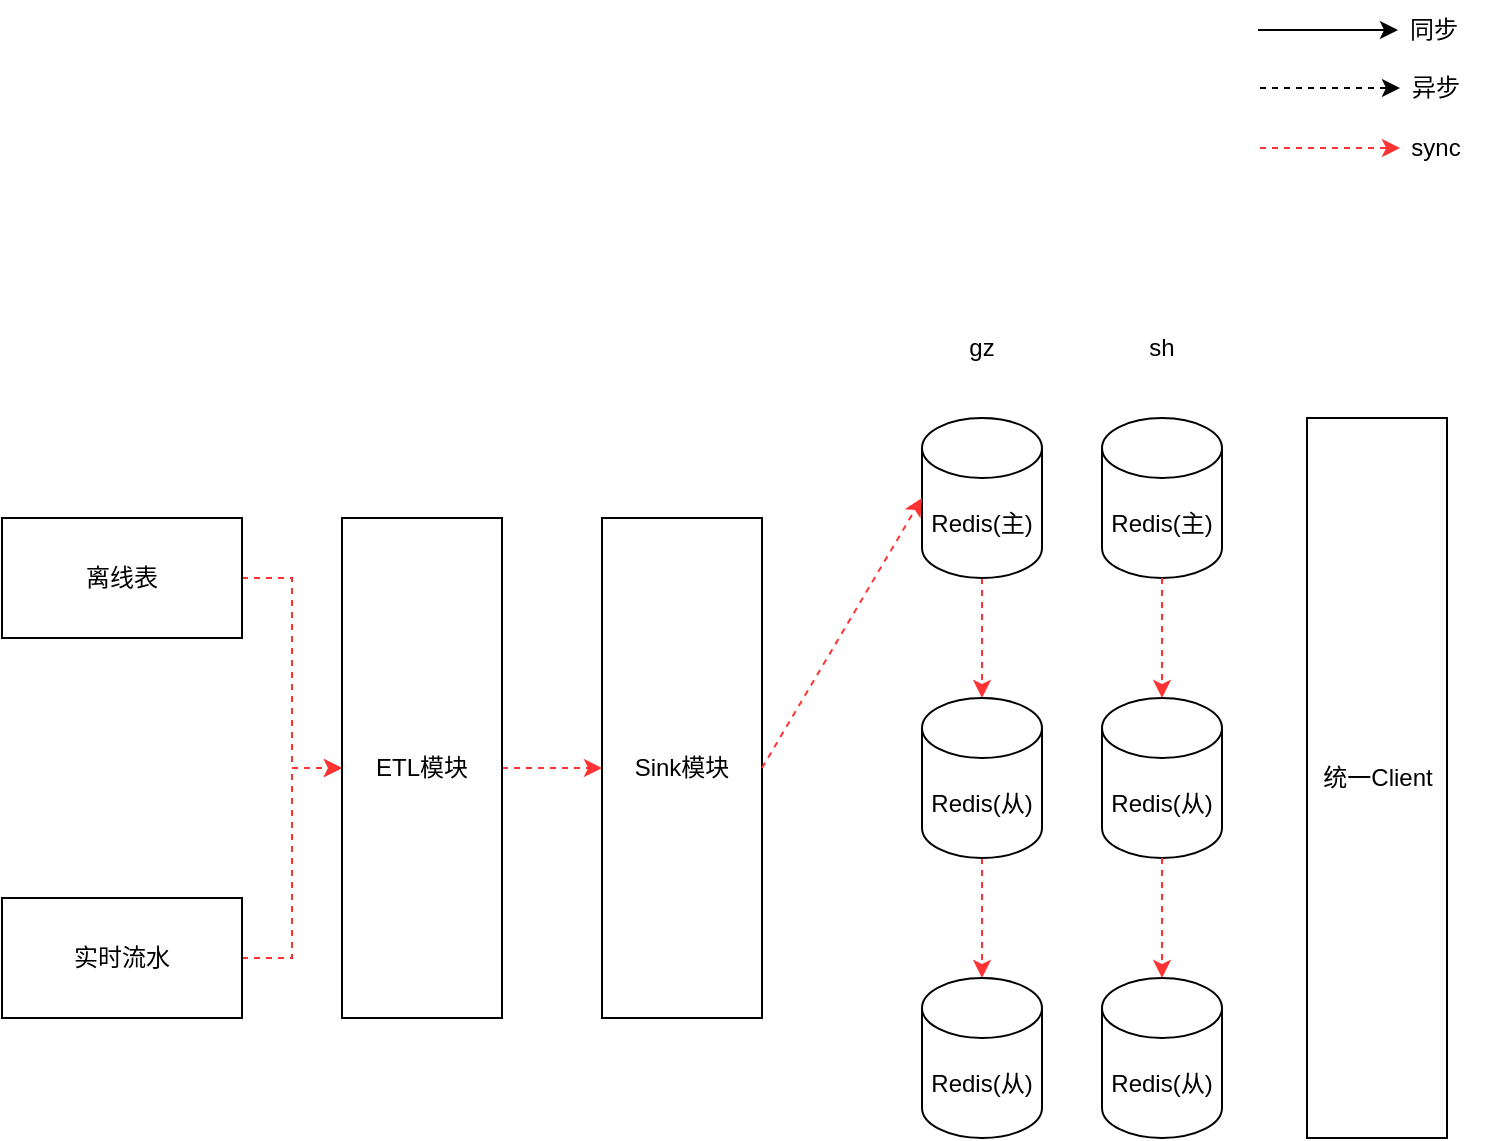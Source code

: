 <mxfile version="15.8.9" type="github">
  <diagram id="lz3DQxYuiB3XgL7iQ7OE" name="Page-1">
    <mxGraphModel dx="1255" dy="1923" grid="1" gridSize="10" guides="1" tooltips="1" connect="1" arrows="1" fold="1" page="1" pageScale="1" pageWidth="827" pageHeight="1169" math="0" shadow="0">
      <root>
        <mxCell id="0" />
        <mxCell id="1" parent="0" />
        <mxCell id="4k6AsUWjLdNENSSHRfF8-18" value="" style="edgeStyle=orthogonalEdgeStyle;rounded=0;orthogonalLoop=1;jettySize=auto;html=1;dashed=1;fontSize=12;strokeColor=#FF3333;" edge="1" parent="1" source="4k6AsUWjLdNENSSHRfF8-1" target="4k6AsUWjLdNENSSHRfF8-16">
          <mxGeometry relative="1" as="geometry" />
        </mxCell>
        <mxCell id="4k6AsUWjLdNENSSHRfF8-1" value="&lt;font style=&quot;font-size: 12px&quot;&gt;离线表&lt;/font&gt;" style="rounded=0;whiteSpace=wrap;html=1;" vertex="1" parent="1">
          <mxGeometry x="80" y="170" width="120" height="60" as="geometry" />
        </mxCell>
        <mxCell id="4k6AsUWjLdNENSSHRfF8-19" value="" style="edgeStyle=orthogonalEdgeStyle;rounded=0;orthogonalLoop=1;jettySize=auto;html=1;dashed=1;fontSize=12;strokeColor=#FF3333;" edge="1" parent="1" source="4k6AsUWjLdNENSSHRfF8-2" target="4k6AsUWjLdNENSSHRfF8-16">
          <mxGeometry relative="1" as="geometry" />
        </mxCell>
        <mxCell id="4k6AsUWjLdNENSSHRfF8-2" value="&lt;font style=&quot;font-size: 12px&quot;&gt;实时流水&lt;/font&gt;" style="rounded=0;whiteSpace=wrap;html=1;" vertex="1" parent="1">
          <mxGeometry x="80" y="360" width="120" height="60" as="geometry" />
        </mxCell>
        <mxCell id="4k6AsUWjLdNENSSHRfF8-14" value="" style="edgeStyle=orthogonalEdgeStyle;rounded=0;orthogonalLoop=1;jettySize=auto;html=1;fontSize=12;strokeColor=#FF3333;dashed=1;" edge="1" parent="1" source="4k6AsUWjLdNENSSHRfF8-4" target="4k6AsUWjLdNENSSHRfF8-5">
          <mxGeometry relative="1" as="geometry" />
        </mxCell>
        <mxCell id="4k6AsUWjLdNENSSHRfF8-4" value="Redis(主)" style="shape=cylinder3;whiteSpace=wrap;html=1;boundedLbl=1;backgroundOutline=1;size=15;fontSize=12;" vertex="1" parent="1">
          <mxGeometry x="540" y="120" width="60" height="80" as="geometry" />
        </mxCell>
        <mxCell id="4k6AsUWjLdNENSSHRfF8-15" value="" style="edgeStyle=orthogonalEdgeStyle;rounded=0;orthogonalLoop=1;jettySize=auto;html=1;fontSize=12;strokeColor=#FF3333;dashed=1;" edge="1" parent="1" source="4k6AsUWjLdNENSSHRfF8-5" target="4k6AsUWjLdNENSSHRfF8-6">
          <mxGeometry relative="1" as="geometry" />
        </mxCell>
        <mxCell id="4k6AsUWjLdNENSSHRfF8-5" value="Redis(从)" style="shape=cylinder3;whiteSpace=wrap;html=1;boundedLbl=1;backgroundOutline=1;size=15;fontSize=12;" vertex="1" parent="1">
          <mxGeometry x="540" y="260" width="60" height="80" as="geometry" />
        </mxCell>
        <mxCell id="4k6AsUWjLdNENSSHRfF8-6" value="Redis(从)" style="shape=cylinder3;whiteSpace=wrap;html=1;boundedLbl=1;backgroundOutline=1;size=15;fontSize=12;" vertex="1" parent="1">
          <mxGeometry x="540" y="400" width="60" height="80" as="geometry" />
        </mxCell>
        <mxCell id="4k6AsUWjLdNENSSHRfF8-13" value="" style="group" vertex="1" connectable="0" parent="1">
          <mxGeometry x="708" y="-89" width="119" height="89" as="geometry" />
        </mxCell>
        <mxCell id="4k6AsUWjLdNENSSHRfF8-7" value="" style="endArrow=classic;html=1;rounded=0;fontSize=12;strokeColor=#FF3333;dashed=1;" edge="1" parent="4k6AsUWjLdNENSSHRfF8-13">
          <mxGeometry width="50" height="50" relative="1" as="geometry">
            <mxPoint x="1" y="74" as="sourcePoint" />
            <mxPoint x="71" y="74" as="targetPoint" />
          </mxGeometry>
        </mxCell>
        <mxCell id="4k6AsUWjLdNENSSHRfF8-8" value="sync" style="text;html=1;strokeColor=none;fillColor=none;align=center;verticalAlign=middle;whiteSpace=wrap;rounded=0;fontSize=12;" vertex="1" parent="4k6AsUWjLdNENSSHRfF8-13">
          <mxGeometry x="59" y="59" width="60" height="30" as="geometry" />
        </mxCell>
        <mxCell id="4k6AsUWjLdNENSSHRfF8-9" value="" style="endArrow=classic;html=1;rounded=0;fontSize=12;strokeColor=#000000;dashed=1;" edge="1" parent="4k6AsUWjLdNENSSHRfF8-13">
          <mxGeometry width="50" height="50" relative="1" as="geometry">
            <mxPoint x="1" y="44" as="sourcePoint" />
            <mxPoint x="71" y="44" as="targetPoint" />
          </mxGeometry>
        </mxCell>
        <mxCell id="4k6AsUWjLdNENSSHRfF8-10" value="异步" style="text;html=1;strokeColor=none;fillColor=none;align=center;verticalAlign=middle;whiteSpace=wrap;rounded=0;fontSize=12;" vertex="1" parent="4k6AsUWjLdNENSSHRfF8-13">
          <mxGeometry x="59" y="29" width="60" height="30" as="geometry" />
        </mxCell>
        <mxCell id="4k6AsUWjLdNENSSHRfF8-11" value="" style="endArrow=classic;html=1;rounded=0;fontSize=12;strokeColor=#000000;" edge="1" parent="4k6AsUWjLdNENSSHRfF8-13">
          <mxGeometry width="50" height="50" relative="1" as="geometry">
            <mxPoint y="15" as="sourcePoint" />
            <mxPoint x="70" y="15" as="targetPoint" />
          </mxGeometry>
        </mxCell>
        <mxCell id="4k6AsUWjLdNENSSHRfF8-12" value="同步" style="text;html=1;strokeColor=none;fillColor=none;align=center;verticalAlign=middle;whiteSpace=wrap;rounded=0;fontSize=12;" vertex="1" parent="4k6AsUWjLdNENSSHRfF8-13">
          <mxGeometry x="58" width="60" height="30" as="geometry" />
        </mxCell>
        <mxCell id="4k6AsUWjLdNENSSHRfF8-20" value="" style="edgeStyle=orthogonalEdgeStyle;rounded=0;orthogonalLoop=1;jettySize=auto;html=1;dashed=1;fontSize=12;strokeColor=#FF3333;" edge="1" parent="1" source="4k6AsUWjLdNENSSHRfF8-16" target="4k6AsUWjLdNENSSHRfF8-17">
          <mxGeometry relative="1" as="geometry" />
        </mxCell>
        <mxCell id="4k6AsUWjLdNENSSHRfF8-16" value="ETL模块" style="rounded=0;whiteSpace=wrap;html=1;fontSize=12;" vertex="1" parent="1">
          <mxGeometry x="250" y="170" width="80" height="250" as="geometry" />
        </mxCell>
        <mxCell id="4k6AsUWjLdNENSSHRfF8-17" value="Sink模块" style="rounded=0;whiteSpace=wrap;html=1;fontSize=12;" vertex="1" parent="1">
          <mxGeometry x="380" y="170" width="80" height="250" as="geometry" />
        </mxCell>
        <mxCell id="4k6AsUWjLdNENSSHRfF8-21" value="" style="endArrow=classic;html=1;rounded=0;dashed=1;fontSize=12;strokeColor=#FF3333;exitX=1;exitY=0.5;exitDx=0;exitDy=0;entryX=0;entryY=0.5;entryDx=0;entryDy=0;entryPerimeter=0;" edge="1" parent="1" source="4k6AsUWjLdNENSSHRfF8-17" target="4k6AsUWjLdNENSSHRfF8-4">
          <mxGeometry width="50" height="50" relative="1" as="geometry">
            <mxPoint x="530" y="380" as="sourcePoint" />
            <mxPoint x="580" y="330" as="targetPoint" />
          </mxGeometry>
        </mxCell>
        <mxCell id="4k6AsUWjLdNENSSHRfF8-22" value="Redis(主)" style="shape=cylinder3;whiteSpace=wrap;html=1;boundedLbl=1;backgroundOutline=1;size=15;fontSize=12;" vertex="1" parent="1">
          <mxGeometry x="630" y="120" width="60" height="80" as="geometry" />
        </mxCell>
        <mxCell id="4k6AsUWjLdNENSSHRfF8-23" value="Redis(从)" style="shape=cylinder3;whiteSpace=wrap;html=1;boundedLbl=1;backgroundOutline=1;size=15;fontSize=12;" vertex="1" parent="1">
          <mxGeometry x="630" y="260" width="60" height="80" as="geometry" />
        </mxCell>
        <mxCell id="4k6AsUWjLdNENSSHRfF8-24" value="Redis(从)" style="shape=cylinder3;whiteSpace=wrap;html=1;boundedLbl=1;backgroundOutline=1;size=15;fontSize=12;" vertex="1" parent="1">
          <mxGeometry x="630" y="400" width="60" height="80" as="geometry" />
        </mxCell>
        <mxCell id="4k6AsUWjLdNENSSHRfF8-25" value="" style="edgeStyle=orthogonalEdgeStyle;rounded=0;orthogonalLoop=1;jettySize=auto;html=1;fontSize=12;strokeColor=#FF3333;dashed=1;exitX=0.5;exitY=1;exitDx=0;exitDy=0;exitPerimeter=0;entryX=0.5;entryY=0;entryDx=0;entryDy=0;entryPerimeter=0;" edge="1" parent="1" source="4k6AsUWjLdNENSSHRfF8-22" target="4k6AsUWjLdNENSSHRfF8-23">
          <mxGeometry relative="1" as="geometry">
            <mxPoint x="580" y="210" as="sourcePoint" />
            <mxPoint x="580" y="270" as="targetPoint" />
          </mxGeometry>
        </mxCell>
        <mxCell id="4k6AsUWjLdNENSSHRfF8-26" value="" style="edgeStyle=orthogonalEdgeStyle;rounded=0;orthogonalLoop=1;jettySize=auto;html=1;fontSize=12;strokeColor=#FF3333;dashed=1;entryX=0.5;entryY=0;entryDx=0;entryDy=0;entryPerimeter=0;exitX=0.5;exitY=1;exitDx=0;exitDy=0;exitPerimeter=0;" edge="1" parent="1" source="4k6AsUWjLdNENSSHRfF8-23" target="4k6AsUWjLdNENSSHRfF8-24">
          <mxGeometry relative="1" as="geometry">
            <mxPoint x="640" y="370" as="sourcePoint" />
            <mxPoint x="670" y="270" as="targetPoint" />
          </mxGeometry>
        </mxCell>
        <mxCell id="4k6AsUWjLdNENSSHRfF8-27" value="gz" style="text;html=1;strokeColor=none;fillColor=none;align=center;verticalAlign=middle;whiteSpace=wrap;rounded=0;fontSize=12;" vertex="1" parent="1">
          <mxGeometry x="540" y="70" width="60" height="30" as="geometry" />
        </mxCell>
        <mxCell id="4k6AsUWjLdNENSSHRfF8-28" value="sh" style="text;html=1;strokeColor=none;fillColor=none;align=center;verticalAlign=middle;whiteSpace=wrap;rounded=0;fontSize=12;" vertex="1" parent="1">
          <mxGeometry x="630" y="70" width="60" height="30" as="geometry" />
        </mxCell>
        <mxCell id="4k6AsUWjLdNENSSHRfF8-29" value="统一Client" style="rounded=0;whiteSpace=wrap;html=1;fontSize=12;" vertex="1" parent="1">
          <mxGeometry x="732.5" y="120" width="70" height="360" as="geometry" />
        </mxCell>
      </root>
    </mxGraphModel>
  </diagram>
</mxfile>

